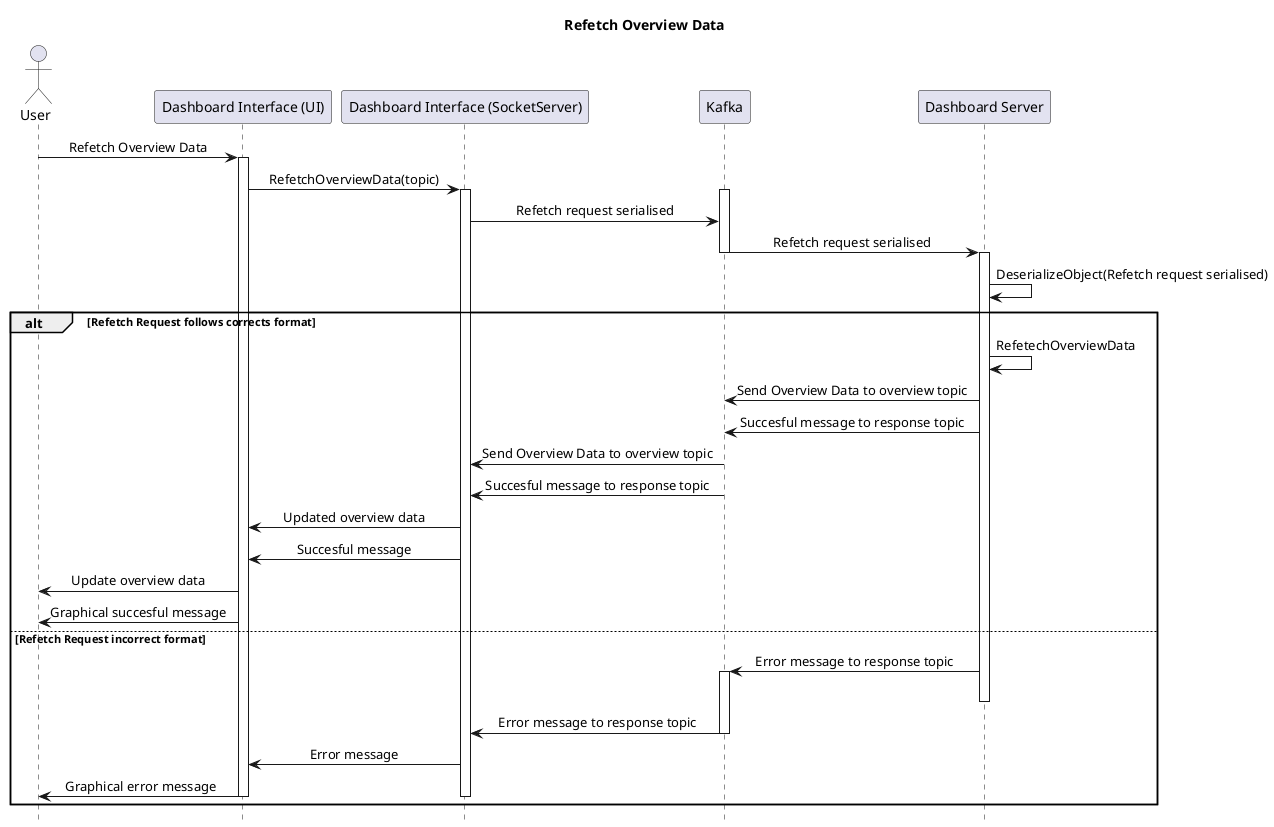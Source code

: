 @startuml
hide footbox
skinparam sequenceMessageAlign center

Title "Refetch Overview Data"


actor "User" as user

participant "Dashboard Interface (UI)" as ui
participant "Dashboard Interface (SocketServer)" as socketserver
participant "Kafka" as kafka
participant "Dashboard Server" as dserver

user -> ui : Refetch Overview Data
activate ui
ui -> socketserver : RefetchOverviewData(topic)
activate socketserver
activate kafka
socketserver -> kafka : Refetch request serialised
kafka -> dserver : Refetch request serialised
deactivate kafka
activate dserver
dserver -> dserver : DeserializeObject(Refetch request serialised)

alt Refetch Request follows corrects format
    dserver -> dserver : RefetechOverviewData
    dserver -> kafka : Send Overview Data to overview topic
    dserver -> kafka : Succesful message to response topic
    kafka -> socketserver : Send Overview Data to overview topic
    kafka -> socketserver : Succesful message to response topic
    socketserver -> ui : Updated overview data
    socketserver -> ui : Succesful message
    ui -> user : Update overview data
    ui -> user : Graphical succesful message
else Refetch Request incorrect format
    dserver -> kafka : Error message to response topic
    activate kafka
    deactivate dserver
    kafka -> socketserver : Error message to response topic
    deactivate kafka
    socketserver -> ui : Error message
    ui -> user : Graphical error message
    deactivate ui
    deactivate socketserver
end
@enduml